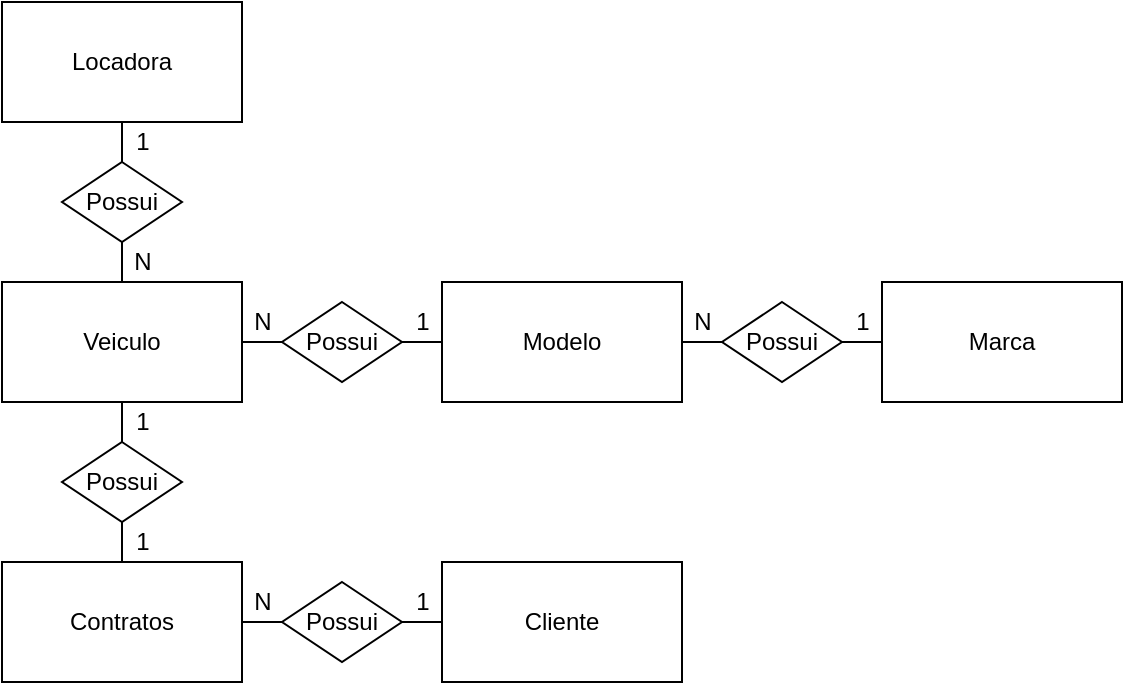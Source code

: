 <mxfile version="12.5.8" type="device" pages="2"><diagram id="TrWK25oS9eOXgC3EulB-" name="Conceitual"><mxGraphModel dx="1038" dy="531" grid="1" gridSize="10" guides="1" tooltips="1" connect="1" arrows="1" fold="1" page="1" pageScale="1" pageWidth="827" pageHeight="1169" math="0" shadow="0"><root><mxCell id="0"/><mxCell id="1" parent="0"/><mxCell id="cvr1aA5y3tGWy8F83-QJ-20" style="edgeStyle=orthogonalEdgeStyle;rounded=0;orthogonalLoop=1;jettySize=auto;html=1;endArrow=none;endFill=0;" parent="1" source="cvr1aA5y3tGWy8F83-QJ-2" target="cvr1aA5y3tGWy8F83-QJ-18" edge="1"><mxGeometry relative="1" as="geometry"/></mxCell><mxCell id="cvr1aA5y3tGWy8F83-QJ-2" value="Locadora" style="rounded=0;whiteSpace=wrap;html=1;" parent="1" vertex="1"><mxGeometry x="40" y="90" width="120" height="60" as="geometry"/></mxCell><mxCell id="cvr1aA5y3tGWy8F83-QJ-15" style="edgeStyle=orthogonalEdgeStyle;rounded=0;orthogonalLoop=1;jettySize=auto;html=1;entryX=0;entryY=0.5;entryDx=0;entryDy=0;endArrow=none;endFill=0;" parent="1" source="cvr1aA5y3tGWy8F83-QJ-7" target="cvr1aA5y3tGWy8F83-QJ-14" edge="1"><mxGeometry relative="1" as="geometry"/></mxCell><mxCell id="cvr1aA5y3tGWy8F83-QJ-7" value="Modelo" style="rounded=0;whiteSpace=wrap;html=1;" parent="1" vertex="1"><mxGeometry x="260" y="230" width="120" height="60" as="geometry"/></mxCell><mxCell id="cvr1aA5y3tGWy8F83-QJ-11" style="edgeStyle=orthogonalEdgeStyle;rounded=0;orthogonalLoop=1;jettySize=auto;html=1;entryX=0;entryY=0.5;entryDx=0;entryDy=0;endArrow=none;endFill=0;" parent="1" source="cvr1aA5y3tGWy8F83-QJ-8" target="cvr1aA5y3tGWy8F83-QJ-10" edge="1"><mxGeometry relative="1" as="geometry"/></mxCell><mxCell id="cvr1aA5y3tGWy8F83-QJ-8" value="Veiculo" style="rounded=0;whiteSpace=wrap;html=1;" parent="1" vertex="1"><mxGeometry x="40" y="230" width="120" height="60" as="geometry"/></mxCell><mxCell id="cvr1aA5y3tGWy8F83-QJ-36" style="edgeStyle=orthogonalEdgeStyle;rounded=0;orthogonalLoop=1;jettySize=auto;html=1;entryX=0.5;entryY=1;entryDx=0;entryDy=0;endArrow=none;endFill=0;" parent="1" source="cvr1aA5y3tGWy8F83-QJ-9" target="cvr1aA5y3tGWy8F83-QJ-31" edge="1"><mxGeometry relative="1" as="geometry"/></mxCell><mxCell id="cvr1aA5y3tGWy8F83-QJ-40" style="edgeStyle=orthogonalEdgeStyle;rounded=0;orthogonalLoop=1;jettySize=auto;html=1;entryX=0;entryY=0.5;entryDx=0;entryDy=0;endArrow=none;endFill=0;" parent="1" source="cvr1aA5y3tGWy8F83-QJ-9" target="cvr1aA5y3tGWy8F83-QJ-39" edge="1"><mxGeometry relative="1" as="geometry"/></mxCell><mxCell id="cvr1aA5y3tGWy8F83-QJ-9" value="Contratos" style="rounded=0;whiteSpace=wrap;html=1;" parent="1" vertex="1"><mxGeometry x="40" y="370" width="120" height="60" as="geometry"/></mxCell><mxCell id="cvr1aA5y3tGWy8F83-QJ-12" style="edgeStyle=orthogonalEdgeStyle;rounded=0;orthogonalLoop=1;jettySize=auto;html=1;entryX=0;entryY=0.5;entryDx=0;entryDy=0;endArrow=none;endFill=0;" parent="1" source="cvr1aA5y3tGWy8F83-QJ-10" target="cvr1aA5y3tGWy8F83-QJ-7" edge="1"><mxGeometry relative="1" as="geometry"/></mxCell><mxCell id="cvr1aA5y3tGWy8F83-QJ-10" value="Possui" style="rhombus;whiteSpace=wrap;html=1;" parent="1" vertex="1"><mxGeometry x="180" y="240" width="60" height="40" as="geometry"/></mxCell><mxCell id="cvr1aA5y3tGWy8F83-QJ-13" value="Marca" style="rounded=0;whiteSpace=wrap;html=1;" parent="1" vertex="1"><mxGeometry x="480" y="230" width="120" height="60" as="geometry"/></mxCell><mxCell id="cvr1aA5y3tGWy8F83-QJ-16" style="edgeStyle=orthogonalEdgeStyle;rounded=0;orthogonalLoop=1;jettySize=auto;html=1;entryX=0;entryY=0.5;entryDx=0;entryDy=0;endArrow=none;endFill=0;" parent="1" source="cvr1aA5y3tGWy8F83-QJ-14" target="cvr1aA5y3tGWy8F83-QJ-13" edge="1"><mxGeometry relative="1" as="geometry"/></mxCell><mxCell id="cvr1aA5y3tGWy8F83-QJ-14" value="Possui" style="rhombus;whiteSpace=wrap;html=1;" parent="1" vertex="1"><mxGeometry x="400" y="240" width="60" height="40" as="geometry"/></mxCell><mxCell id="cvr1aA5y3tGWy8F83-QJ-19" style="edgeStyle=orthogonalEdgeStyle;rounded=0;orthogonalLoop=1;jettySize=auto;html=1;entryX=0.5;entryY=0;entryDx=0;entryDy=0;endArrow=none;endFill=0;" parent="1" source="cvr1aA5y3tGWy8F83-QJ-18" target="cvr1aA5y3tGWy8F83-QJ-8" edge="1"><mxGeometry relative="1" as="geometry"/></mxCell><mxCell id="cvr1aA5y3tGWy8F83-QJ-18" value="Possui" style="rhombus;whiteSpace=wrap;html=1;" parent="1" vertex="1"><mxGeometry x="70" y="170" width="60" height="40" as="geometry"/></mxCell><mxCell id="cvr1aA5y3tGWy8F83-QJ-21" value="1" style="text;html=1;align=center;verticalAlign=middle;resizable=0;points=[];autosize=1;" parent="1" vertex="1"><mxGeometry x="100" y="150" width="20" height="20" as="geometry"/></mxCell><mxCell id="cvr1aA5y3tGWy8F83-QJ-22" value="N" style="text;html=1;align=center;verticalAlign=middle;resizable=0;points=[];autosize=1;" parent="1" vertex="1"><mxGeometry x="100" y="210" width="20" height="20" as="geometry"/></mxCell><mxCell id="cvr1aA5y3tGWy8F83-QJ-23" value="1" style="text;html=1;align=center;verticalAlign=middle;resizable=0;points=[];autosize=1;" parent="1" vertex="1"><mxGeometry x="100" y="290" width="20" height="20" as="geometry"/></mxCell><mxCell id="cvr1aA5y3tGWy8F83-QJ-25" value="1" style="text;html=1;align=center;verticalAlign=middle;resizable=0;points=[];autosize=1;" parent="1" vertex="1"><mxGeometry x="240" y="240" width="20" height="20" as="geometry"/></mxCell><mxCell id="cvr1aA5y3tGWy8F83-QJ-29" value="N" style="text;html=1;align=center;verticalAlign=middle;resizable=0;points=[];autosize=1;" parent="1" vertex="1"><mxGeometry x="380" y="240" width="20" height="20" as="geometry"/></mxCell><mxCell id="cvr1aA5y3tGWy8F83-QJ-30" value="1" style="text;html=1;align=center;verticalAlign=middle;resizable=0;points=[];autosize=1;" parent="1" vertex="1"><mxGeometry x="460" y="240" width="20" height="20" as="geometry"/></mxCell><mxCell id="cvr1aA5y3tGWy8F83-QJ-35" style="edgeStyle=orthogonalEdgeStyle;rounded=0;orthogonalLoop=1;jettySize=auto;html=1;endArrow=none;endFill=0;" parent="1" source="cvr1aA5y3tGWy8F83-QJ-31" target="cvr1aA5y3tGWy8F83-QJ-8" edge="1"><mxGeometry relative="1" as="geometry"/></mxCell><mxCell id="cvr1aA5y3tGWy8F83-QJ-31" value="Possui" style="rhombus;whiteSpace=wrap;html=1;" parent="1" vertex="1"><mxGeometry x="70" y="310" width="60" height="40" as="geometry"/></mxCell><mxCell id="cvr1aA5y3tGWy8F83-QJ-41" style="edgeStyle=orthogonalEdgeStyle;rounded=0;orthogonalLoop=1;jettySize=auto;html=1;entryX=1;entryY=0.5;entryDx=0;entryDy=0;endArrow=none;endFill=0;" parent="1" source="cvr1aA5y3tGWy8F83-QJ-38" target="cvr1aA5y3tGWy8F83-QJ-39" edge="1"><mxGeometry relative="1" as="geometry"/></mxCell><mxCell id="cvr1aA5y3tGWy8F83-QJ-38" value="Cliente" style="rounded=0;whiteSpace=wrap;html=1;" parent="1" vertex="1"><mxGeometry x="260" y="370" width="120" height="60" as="geometry"/></mxCell><mxCell id="cvr1aA5y3tGWy8F83-QJ-39" value="Possui" style="rhombus;whiteSpace=wrap;html=1;" parent="1" vertex="1"><mxGeometry x="180" y="380" width="60" height="40" as="geometry"/></mxCell><mxCell id="cvr1aA5y3tGWy8F83-QJ-42" value="1" style="text;html=1;align=center;verticalAlign=middle;resizable=0;points=[];autosize=1;" parent="1" vertex="1"><mxGeometry x="100" y="350" width="20" height="20" as="geometry"/></mxCell><mxCell id="cvr1aA5y3tGWy8F83-QJ-43" value="1" style="text;html=1;align=center;verticalAlign=middle;resizable=0;points=[];autosize=1;" parent="1" vertex="1"><mxGeometry x="240" y="380" width="20" height="20" as="geometry"/></mxCell><mxCell id="cvr1aA5y3tGWy8F83-QJ-46" value="N" style="text;html=1;align=center;verticalAlign=middle;resizable=0;points=[];autosize=1;" parent="1" vertex="1"><mxGeometry x="160" y="240" width="20" height="20" as="geometry"/></mxCell><mxCell id="cvr1aA5y3tGWy8F83-QJ-48" value="N" style="text;html=1;align=center;verticalAlign=middle;resizable=0;points=[];autosize=1;" parent="1" vertex="1"><mxGeometry x="160" y="380" width="20" height="20" as="geometry"/></mxCell></root></mxGraphModel></diagram><diagram id="h1ItFsKpGTFUHFgeIOE5" name="Lógico"><mxGraphModel dx="1038" dy="531" grid="1" gridSize="10" guides="1" tooltips="1" connect="1" arrows="1" fold="1" page="1" pageScale="1" pageWidth="827" pageHeight="1169" math="0" shadow="0"><root><mxCell id="jbUoMLipuxu9csAjjR8G-0"/><mxCell id="jbUoMLipuxu9csAjjR8G-1" parent="jbUoMLipuxu9csAjjR8G-0"/><mxCell id="jbUoMLipuxu9csAjjR8G-2" value="Locadora" style="swimlane;fontStyle=0;childLayout=stackLayout;horizontal=1;startSize=26;fillColor=#e0e0e0;horizontalStack=0;resizeParent=1;resizeParentMax=0;resizeLast=0;collapsible=1;marginBottom=0;swimlaneFillColor=#ffffff;align=center;fontSize=14;" vertex="1" parent="jbUoMLipuxu9csAjjR8G-1"><mxGeometry x="40" y="40" width="160" height="108" as="geometry"/></mxCell><mxCell id="jbUoMLipuxu9csAjjR8G-3" value="IDLocadora" style="shape=partialRectangle;top=0;left=0;right=0;bottom=1;align=left;verticalAlign=middle;fillColor=none;spacingLeft=34;spacingRight=4;overflow=hidden;rotatable=0;points=[[0,0.5],[1,0.5]];portConstraint=eastwest;dropTarget=0;fontStyle=5;fontSize=12;" vertex="1" parent="jbUoMLipuxu9csAjjR8G-2"><mxGeometry y="26" width="160" height="30" as="geometry"/></mxCell><mxCell id="jbUoMLipuxu9csAjjR8G-4" value="PK" style="shape=partialRectangle;top=0;left=0;bottom=0;fillColor=none;align=left;verticalAlign=middle;spacingLeft=4;spacingRight=4;overflow=hidden;rotatable=0;points=[];portConstraint=eastwest;part=1;fontSize=12;" vertex="1" connectable="0" parent="jbUoMLipuxu9csAjjR8G-3"><mxGeometry width="30" height="30" as="geometry"/></mxCell><mxCell id="jbUoMLipuxu9csAjjR8G-5" value="Nome" style="shape=partialRectangle;top=0;left=0;right=0;bottom=0;align=left;verticalAlign=top;fillColor=none;spacingLeft=34;spacingRight=4;overflow=hidden;rotatable=0;points=[[0,0.5],[1,0.5]];portConstraint=eastwest;dropTarget=0;fontSize=12;" vertex="1" parent="jbUoMLipuxu9csAjjR8G-2"><mxGeometry y="56" width="160" height="26" as="geometry"/></mxCell><mxCell id="jbUoMLipuxu9csAjjR8G-6" value="" style="shape=partialRectangle;top=0;left=0;bottom=0;fillColor=none;align=left;verticalAlign=top;spacingLeft=4;spacingRight=4;overflow=hidden;rotatable=0;points=[];portConstraint=eastwest;part=1;fontSize=12;" vertex="1" connectable="0" parent="jbUoMLipuxu9csAjjR8G-5"><mxGeometry width="30" height="26" as="geometry"/></mxCell><mxCell id="jbUoMLipuxu9csAjjR8G-7" value="Endererco" style="shape=partialRectangle;top=0;left=0;right=0;bottom=0;align=left;verticalAlign=top;fillColor=none;spacingLeft=34;spacingRight=4;overflow=hidden;rotatable=0;points=[[0,0.5],[1,0.5]];portConstraint=eastwest;dropTarget=0;fontSize=12;" vertex="1" parent="jbUoMLipuxu9csAjjR8G-2"><mxGeometry y="82" width="160" height="26" as="geometry"/></mxCell><mxCell id="jbUoMLipuxu9csAjjR8G-8" value="" style="shape=partialRectangle;top=0;left=0;bottom=0;fillColor=none;align=left;verticalAlign=top;spacingLeft=4;spacingRight=4;overflow=hidden;rotatable=0;points=[];portConstraint=eastwest;part=1;fontSize=12;" vertex="1" connectable="0" parent="jbUoMLipuxu9csAjjR8G-7"><mxGeometry width="30" height="26" as="geometry"/></mxCell><mxCell id="jbUoMLipuxu9csAjjR8G-13" value="Veiculo" style="swimlane;fontStyle=0;childLayout=stackLayout;horizontal=1;startSize=26;fillColor=#e0e0e0;horizontalStack=0;resizeParent=1;resizeParentMax=0;resizeLast=0;collapsible=1;marginBottom=0;swimlaneFillColor=#ffffff;align=center;fontSize=14;" vertex="1" parent="jbUoMLipuxu9csAjjR8G-1"><mxGeometry x="320" y="40" width="160" height="232" as="geometry"/></mxCell><mxCell id="jbUoMLipuxu9csAjjR8G-14" value="IDVeiculo" style="shape=partialRectangle;top=0;left=0;right=0;bottom=1;align=left;verticalAlign=middle;fillColor=none;spacingLeft=34;spacingRight=4;overflow=hidden;rotatable=0;points=[[0,0.5],[1,0.5]];portConstraint=eastwest;dropTarget=0;fontStyle=5;fontSize=12;" vertex="1" parent="jbUoMLipuxu9csAjjR8G-13"><mxGeometry y="26" width="160" height="34" as="geometry"/></mxCell><mxCell id="jbUoMLipuxu9csAjjR8G-15" value="PK" style="shape=partialRectangle;top=0;left=0;bottom=0;fillColor=none;align=left;verticalAlign=middle;spacingLeft=4;spacingRight=4;overflow=hidden;rotatable=0;points=[];portConstraint=eastwest;part=1;fontSize=12;" vertex="1" connectable="0" parent="jbUoMLipuxu9csAjjR8G-14"><mxGeometry width="30" height="34" as="geometry"/></mxCell><mxCell id="jbUoMLipuxu9csAjjR8G-22" value="IDModelo" style="shape=partialRectangle;top=0;left=0;right=0;bottom=1;align=left;verticalAlign=middle;fillColor=none;spacingLeft=34;spacingRight=4;overflow=hidden;rotatable=0;points=[[0,0.5],[1,0.5]];portConstraint=eastwest;dropTarget=0;fontStyle=5;fontSize=12;" vertex="1" parent="jbUoMLipuxu9csAjjR8G-13"><mxGeometry y="60" width="160" height="34" as="geometry"/></mxCell><mxCell id="jbUoMLipuxu9csAjjR8G-23" value="FK1" style="shape=partialRectangle;top=0;left=0;bottom=0;fillColor=none;align=left;verticalAlign=middle;spacingLeft=4;spacingRight=4;overflow=hidden;rotatable=0;points=[];portConstraint=eastwest;part=1;fontSize=12;" vertex="1" connectable="0" parent="jbUoMLipuxu9csAjjR8G-22"><mxGeometry width="30" height="34" as="geometry"/></mxCell><mxCell id="jbUoMLipuxu9csAjjR8G-73" value="IDLocadora" style="shape=partialRectangle;top=0;left=0;right=0;bottom=1;align=left;verticalAlign=middle;fillColor=none;spacingLeft=34;spacingRight=4;overflow=hidden;rotatable=0;points=[[0,0.5],[1,0.5]];portConstraint=eastwest;dropTarget=0;fontStyle=5;fontSize=12;" vertex="1" parent="jbUoMLipuxu9csAjjR8G-13"><mxGeometry y="94" width="160" height="34" as="geometry"/></mxCell><mxCell id="jbUoMLipuxu9csAjjR8G-74" value="FK3" style="shape=partialRectangle;top=0;left=0;bottom=0;fillColor=none;align=left;verticalAlign=middle;spacingLeft=4;spacingRight=4;overflow=hidden;rotatable=0;points=[];portConstraint=eastwest;part=1;fontSize=12;" vertex="1" connectable="0" parent="jbUoMLipuxu9csAjjR8G-73"><mxGeometry width="30" height="34" as="geometry"/></mxCell><mxCell id="jbUoMLipuxu9csAjjR8G-18" value="Placa" style="shape=partialRectangle;top=0;left=0;right=0;bottom=0;align=left;verticalAlign=top;fillColor=none;spacingLeft=34;spacingRight=4;overflow=hidden;rotatable=0;points=[[0,0.5],[1,0.5]];portConstraint=eastwest;dropTarget=0;fontSize=12;" vertex="1" parent="jbUoMLipuxu9csAjjR8G-13"><mxGeometry y="128" width="160" height="26" as="geometry"/></mxCell><mxCell id="jbUoMLipuxu9csAjjR8G-19" value="" style="shape=partialRectangle;top=0;left=0;bottom=0;fillColor=none;align=left;verticalAlign=top;spacingLeft=4;spacingRight=4;overflow=hidden;rotatable=0;points=[];portConstraint=eastwest;part=1;fontSize=12;" vertex="1" connectable="0" parent="jbUoMLipuxu9csAjjR8G-18"><mxGeometry width="30" height="26" as="geometry"/></mxCell><mxCell id="jbUoMLipuxu9csAjjR8G-26" value="Ano" style="shape=partialRectangle;top=0;left=0;right=0;bottom=0;align=left;verticalAlign=top;fillColor=none;spacingLeft=34;spacingRight=4;overflow=hidden;rotatable=0;points=[[0,0.5],[1,0.5]];portConstraint=eastwest;dropTarget=0;fontSize=12;" vertex="1" parent="jbUoMLipuxu9csAjjR8G-13"><mxGeometry y="154" width="160" height="26" as="geometry"/></mxCell><mxCell id="jbUoMLipuxu9csAjjR8G-27" value="" style="shape=partialRectangle;top=0;left=0;bottom=0;fillColor=none;align=left;verticalAlign=top;spacingLeft=4;spacingRight=4;overflow=hidden;rotatable=0;points=[];portConstraint=eastwest;part=1;fontSize=12;" vertex="1" connectable="0" parent="jbUoMLipuxu9csAjjR8G-26"><mxGeometry width="30" height="26" as="geometry"/></mxCell><mxCell id="jbUoMLipuxu9csAjjR8G-28" value="KM" style="shape=partialRectangle;top=0;left=0;right=0;bottom=0;align=left;verticalAlign=top;fillColor=none;spacingLeft=34;spacingRight=4;overflow=hidden;rotatable=0;points=[[0,0.5],[1,0.5]];portConstraint=eastwest;dropTarget=0;fontSize=12;" vertex="1" parent="jbUoMLipuxu9csAjjR8G-13"><mxGeometry y="180" width="160" height="26" as="geometry"/></mxCell><mxCell id="jbUoMLipuxu9csAjjR8G-29" value="" style="shape=partialRectangle;top=0;left=0;bottom=0;fillColor=none;align=left;verticalAlign=top;spacingLeft=4;spacingRight=4;overflow=hidden;rotatable=0;points=[];portConstraint=eastwest;part=1;fontSize=12;" vertex="1" connectable="0" parent="jbUoMLipuxu9csAjjR8G-28"><mxGeometry width="30" height="26" as="geometry"/></mxCell><mxCell id="jbUoMLipuxu9csAjjR8G-30" value="Chassi" style="shape=partialRectangle;top=0;left=0;right=0;bottom=0;align=left;verticalAlign=top;fillColor=none;spacingLeft=34;spacingRight=4;overflow=hidden;rotatable=0;points=[[0,0.5],[1,0.5]];portConstraint=eastwest;dropTarget=0;fontSize=12;" vertex="1" parent="jbUoMLipuxu9csAjjR8G-13"><mxGeometry y="206" width="160" height="26" as="geometry"/></mxCell><mxCell id="jbUoMLipuxu9csAjjR8G-31" value="" style="shape=partialRectangle;top=0;left=0;bottom=0;fillColor=none;align=left;verticalAlign=top;spacingLeft=4;spacingRight=4;overflow=hidden;rotatable=0;points=[];portConstraint=eastwest;part=1;fontSize=12;" vertex="1" connectable="0" parent="jbUoMLipuxu9csAjjR8G-30"><mxGeometry width="30" height="26" as="geometry"/></mxCell><mxCell id="jbUoMLipuxu9csAjjR8G-32" value="Modelo" style="swimlane;fontStyle=0;childLayout=stackLayout;horizontal=1;startSize=26;fillColor=#e0e0e0;horizontalStack=0;resizeParent=1;resizeParentMax=0;resizeLast=0;collapsible=1;marginBottom=0;swimlaneFillColor=#ffffff;align=center;fontSize=14;" vertex="1" parent="jbUoMLipuxu9csAjjR8G-1"><mxGeometry x="600" y="40" width="160" height="112" as="geometry"/></mxCell><mxCell id="jbUoMLipuxu9csAjjR8G-33" value="IDModelo" style="shape=partialRectangle;top=0;left=0;right=0;bottom=1;align=left;verticalAlign=middle;fillColor=none;spacingLeft=34;spacingRight=4;overflow=hidden;rotatable=0;points=[[0,0.5],[1,0.5]];portConstraint=eastwest;dropTarget=0;fontStyle=5;fontSize=12;" vertex="1" parent="jbUoMLipuxu9csAjjR8G-32"><mxGeometry y="26" width="160" height="30" as="geometry"/></mxCell><mxCell id="jbUoMLipuxu9csAjjR8G-34" value="PK" style="shape=partialRectangle;top=0;left=0;bottom=0;fillColor=none;align=left;verticalAlign=middle;spacingLeft=4;spacingRight=4;overflow=hidden;rotatable=0;points=[];portConstraint=eastwest;part=1;fontSize=12;" vertex="1" connectable="0" parent="jbUoMLipuxu9csAjjR8G-33"><mxGeometry width="30" height="30" as="geometry"/></mxCell><mxCell id="jbUoMLipuxu9csAjjR8G-41" value="IDMarca" style="shape=partialRectangle;top=0;left=0;right=0;bottom=1;align=left;verticalAlign=middle;fillColor=none;spacingLeft=34;spacingRight=4;overflow=hidden;rotatable=0;points=[[0,0.5],[1,0.5]];portConstraint=eastwest;dropTarget=0;fontStyle=5;fontSize=12;" vertex="1" parent="jbUoMLipuxu9csAjjR8G-32"><mxGeometry y="56" width="160" height="30" as="geometry"/></mxCell><mxCell id="jbUoMLipuxu9csAjjR8G-42" value="FK1" style="shape=partialRectangle;top=0;left=0;bottom=0;fillColor=none;align=left;verticalAlign=middle;spacingLeft=4;spacingRight=4;overflow=hidden;rotatable=0;points=[];portConstraint=eastwest;part=1;fontSize=12;" vertex="1" connectable="0" parent="jbUoMLipuxu9csAjjR8G-41"><mxGeometry width="30" height="30" as="geometry"/></mxCell><mxCell id="jbUoMLipuxu9csAjjR8G-35" value="Nome" style="shape=partialRectangle;top=0;left=0;right=0;bottom=0;align=left;verticalAlign=top;fillColor=none;spacingLeft=34;spacingRight=4;overflow=hidden;rotatable=0;points=[[0,0.5],[1,0.5]];portConstraint=eastwest;dropTarget=0;fontSize=12;" vertex="1" parent="jbUoMLipuxu9csAjjR8G-32"><mxGeometry y="86" width="160" height="26" as="geometry"/></mxCell><mxCell id="jbUoMLipuxu9csAjjR8G-36" value="" style="shape=partialRectangle;top=0;left=0;bottom=0;fillColor=none;align=left;verticalAlign=top;spacingLeft=4;spacingRight=4;overflow=hidden;rotatable=0;points=[];portConstraint=eastwest;part=1;fontSize=12;" vertex="1" connectable="0" parent="jbUoMLipuxu9csAjjR8G-35"><mxGeometry width="30" height="26" as="geometry"/></mxCell><mxCell id="jbUoMLipuxu9csAjjR8G-43" value="Marca" style="swimlane;fontStyle=0;childLayout=stackLayout;horizontal=1;startSize=26;fillColor=#e0e0e0;horizontalStack=0;resizeParent=1;resizeParentMax=0;resizeLast=0;collapsible=1;marginBottom=0;swimlaneFillColor=#ffffff;align=center;fontSize=14;" vertex="1" parent="jbUoMLipuxu9csAjjR8G-1"><mxGeometry x="600" y="200" width="160" height="82" as="geometry"/></mxCell><mxCell id="jbUoMLipuxu9csAjjR8G-44" value="IDMarca" style="shape=partialRectangle;top=0;left=0;right=0;bottom=1;align=left;verticalAlign=middle;fillColor=none;spacingLeft=34;spacingRight=4;overflow=hidden;rotatable=0;points=[[0,0.5],[1,0.5]];portConstraint=eastwest;dropTarget=0;fontStyle=5;fontSize=12;" vertex="1" parent="jbUoMLipuxu9csAjjR8G-43"><mxGeometry y="26" width="160" height="30" as="geometry"/></mxCell><mxCell id="jbUoMLipuxu9csAjjR8G-45" value="PK" style="shape=partialRectangle;top=0;left=0;bottom=0;fillColor=none;align=left;verticalAlign=middle;spacingLeft=4;spacingRight=4;overflow=hidden;rotatable=0;points=[];portConstraint=eastwest;part=1;fontSize=12;" vertex="1" connectable="0" parent="jbUoMLipuxu9csAjjR8G-44"><mxGeometry width="30" height="30" as="geometry"/></mxCell><mxCell id="jbUoMLipuxu9csAjjR8G-46" value="Nome" style="shape=partialRectangle;top=0;left=0;right=0;bottom=0;align=left;verticalAlign=top;fillColor=none;spacingLeft=34;spacingRight=4;overflow=hidden;rotatable=0;points=[[0,0.5],[1,0.5]];portConstraint=eastwest;dropTarget=0;fontSize=12;" vertex="1" parent="jbUoMLipuxu9csAjjR8G-43"><mxGeometry y="56" width="160" height="26" as="geometry"/></mxCell><mxCell id="jbUoMLipuxu9csAjjR8G-47" value="" style="shape=partialRectangle;top=0;left=0;bottom=0;fillColor=none;align=left;verticalAlign=top;spacingLeft=4;spacingRight=4;overflow=hidden;rotatable=0;points=[];portConstraint=eastwest;part=1;fontSize=12;" vertex="1" connectable="0" parent="jbUoMLipuxu9csAjjR8G-46"><mxGeometry width="30" height="26" as="geometry"/></mxCell><mxCell id="jbUoMLipuxu9csAjjR8G-50" value="Contrato" style="swimlane;fontStyle=0;childLayout=stackLayout;horizontal=1;startSize=26;fillColor=#e0e0e0;horizontalStack=0;resizeParent=1;resizeParentMax=0;resizeLast=0;collapsible=1;marginBottom=0;swimlaneFillColor=#ffffff;align=center;fontSize=14;" vertex="1" parent="jbUoMLipuxu9csAjjR8G-1"><mxGeometry x="600" y="360" width="160" height="142" as="geometry"/></mxCell><mxCell id="jbUoMLipuxu9csAjjR8G-51" value="IDContrato" style="shape=partialRectangle;top=0;left=0;right=0;bottom=1;align=left;verticalAlign=middle;fillColor=none;spacingLeft=34;spacingRight=4;overflow=hidden;rotatable=0;points=[[0,0.5],[1,0.5]];portConstraint=eastwest;dropTarget=0;fontStyle=5;fontSize=12;" vertex="1" parent="jbUoMLipuxu9csAjjR8G-50"><mxGeometry y="26" width="160" height="30" as="geometry"/></mxCell><mxCell id="jbUoMLipuxu9csAjjR8G-52" value="PK" style="shape=partialRectangle;top=0;left=0;bottom=0;fillColor=none;align=left;verticalAlign=middle;spacingLeft=4;spacingRight=4;overflow=hidden;rotatable=0;points=[];portConstraint=eastwest;part=1;fontSize=12;" vertex="1" connectable="0" parent="jbUoMLipuxu9csAjjR8G-51"><mxGeometry width="30" height="30" as="geometry"/></mxCell><mxCell id="jbUoMLipuxu9csAjjR8G-53" value="IDVeiculo" style="shape=partialRectangle;top=0;left=0;right=0;bottom=1;align=left;verticalAlign=middle;fillColor=none;spacingLeft=34;spacingRight=4;overflow=hidden;rotatable=0;points=[[0,0.5],[1,0.5]];portConstraint=eastwest;dropTarget=0;fontStyle=5;fontSize=12;" vertex="1" parent="jbUoMLipuxu9csAjjR8G-50"><mxGeometry y="56" width="160" height="30" as="geometry"/></mxCell><mxCell id="jbUoMLipuxu9csAjjR8G-54" value="FK1" style="shape=partialRectangle;top=0;left=0;bottom=0;fillColor=none;align=left;verticalAlign=middle;spacingLeft=4;spacingRight=4;overflow=hidden;rotatable=0;points=[];portConstraint=eastwest;part=1;fontSize=12;" vertex="1" connectable="0" parent="jbUoMLipuxu9csAjjR8G-53"><mxGeometry width="30" height="30" as="geometry"/></mxCell><mxCell id="jbUoMLipuxu9csAjjR8G-57" value="IDCliente" style="shape=partialRectangle;top=0;left=0;right=0;bottom=1;align=left;verticalAlign=middle;fillColor=none;spacingLeft=34;spacingRight=4;overflow=hidden;rotatable=0;points=[[0,0.5],[1,0.5]];portConstraint=eastwest;dropTarget=0;fontStyle=5;fontSize=12;" vertex="1" parent="jbUoMLipuxu9csAjjR8G-50"><mxGeometry y="86" width="160" height="30" as="geometry"/></mxCell><mxCell id="jbUoMLipuxu9csAjjR8G-58" value="FK2" style="shape=partialRectangle;top=0;left=0;bottom=0;fillColor=none;align=left;verticalAlign=middle;spacingLeft=4;spacingRight=4;overflow=hidden;rotatable=0;points=[];portConstraint=eastwest;part=1;fontSize=12;" vertex="1" connectable="0" parent="jbUoMLipuxu9csAjjR8G-57"><mxGeometry width="30" height="30" as="geometry"/></mxCell><mxCell id="jbUoMLipuxu9csAjjR8G-55" value="Nome" style="shape=partialRectangle;top=0;left=0;right=0;bottom=0;align=left;verticalAlign=top;fillColor=none;spacingLeft=34;spacingRight=4;overflow=hidden;rotatable=0;points=[[0,0.5],[1,0.5]];portConstraint=eastwest;dropTarget=0;fontSize=12;" vertex="1" parent="jbUoMLipuxu9csAjjR8G-50"><mxGeometry y="116" width="160" height="26" as="geometry"/></mxCell><mxCell id="jbUoMLipuxu9csAjjR8G-56" value="" style="shape=partialRectangle;top=0;left=0;bottom=0;fillColor=none;align=left;verticalAlign=top;spacingLeft=4;spacingRight=4;overflow=hidden;rotatable=0;points=[];portConstraint=eastwest;part=1;fontSize=12;" vertex="1" connectable="0" parent="jbUoMLipuxu9csAjjR8G-55"><mxGeometry width="30" height="26" as="geometry"/></mxCell><mxCell id="jbUoMLipuxu9csAjjR8G-61" value="Cliente" style="swimlane;fontStyle=0;childLayout=stackLayout;horizontal=1;startSize=26;fillColor=#e0e0e0;horizontalStack=0;resizeParent=1;resizeParentMax=0;resizeLast=0;collapsible=1;marginBottom=0;swimlaneFillColor=#ffffff;align=center;fontSize=14;" vertex="1" parent="jbUoMLipuxu9csAjjR8G-1"><mxGeometry x="320" y="360" width="160" height="160" as="geometry"/></mxCell><mxCell id="jbUoMLipuxu9csAjjR8G-62" value="IDCliente" style="shape=partialRectangle;top=0;left=0;right=0;bottom=1;align=left;verticalAlign=middle;fillColor=none;spacingLeft=34;spacingRight=4;overflow=hidden;rotatable=0;points=[[0,0.5],[1,0.5]];portConstraint=eastwest;dropTarget=0;fontStyle=5;fontSize=12;" vertex="1" parent="jbUoMLipuxu9csAjjR8G-61"><mxGeometry y="26" width="160" height="30" as="geometry"/></mxCell><mxCell id="jbUoMLipuxu9csAjjR8G-63" value="PK" style="shape=partialRectangle;top=0;left=0;bottom=0;fillColor=none;align=left;verticalAlign=middle;spacingLeft=4;spacingRight=4;overflow=hidden;rotatable=0;points=[];portConstraint=eastwest;part=1;fontSize=12;" vertex="1" connectable="0" parent="jbUoMLipuxu9csAjjR8G-62"><mxGeometry width="30" height="30" as="geometry"/></mxCell><mxCell id="jbUoMLipuxu9csAjjR8G-64" value="Nome" style="shape=partialRectangle;top=0;left=0;right=0;bottom=0;align=left;verticalAlign=top;fillColor=none;spacingLeft=34;spacingRight=4;overflow=hidden;rotatable=0;points=[[0,0.5],[1,0.5]];portConstraint=eastwest;dropTarget=0;fontSize=12;" vertex="1" parent="jbUoMLipuxu9csAjjR8G-61"><mxGeometry y="56" width="160" height="26" as="geometry"/></mxCell><mxCell id="jbUoMLipuxu9csAjjR8G-65" value="" style="shape=partialRectangle;top=0;left=0;bottom=0;fillColor=none;align=left;verticalAlign=top;spacingLeft=4;spacingRight=4;overflow=hidden;rotatable=0;points=[];portConstraint=eastwest;part=1;fontSize=12;" vertex="1" connectable="0" parent="jbUoMLipuxu9csAjjR8G-64"><mxGeometry width="30" height="26" as="geometry"/></mxCell><mxCell id="jbUoMLipuxu9csAjjR8G-66" value="Endererco" style="shape=partialRectangle;top=0;left=0;right=0;bottom=0;align=left;verticalAlign=top;fillColor=none;spacingLeft=34;spacingRight=4;overflow=hidden;rotatable=0;points=[[0,0.5],[1,0.5]];portConstraint=eastwest;dropTarget=0;fontSize=12;" vertex="1" parent="jbUoMLipuxu9csAjjR8G-61"><mxGeometry y="82" width="160" height="26" as="geometry"/></mxCell><mxCell id="jbUoMLipuxu9csAjjR8G-67" value="" style="shape=partialRectangle;top=0;left=0;bottom=0;fillColor=none;align=left;verticalAlign=top;spacingLeft=4;spacingRight=4;overflow=hidden;rotatable=0;points=[];portConstraint=eastwest;part=1;fontSize=12;" vertex="1" connectable="0" parent="jbUoMLipuxu9csAjjR8G-66"><mxGeometry width="30" height="26" as="geometry"/></mxCell><mxCell id="jbUoMLipuxu9csAjjR8G-68" value="Numero" style="shape=partialRectangle;top=0;left=0;right=0;bottom=0;align=left;verticalAlign=top;fillColor=none;spacingLeft=34;spacingRight=4;overflow=hidden;rotatable=0;points=[[0,0.5],[1,0.5]];portConstraint=eastwest;dropTarget=0;fontSize=12;" vertex="1" parent="jbUoMLipuxu9csAjjR8G-61"><mxGeometry y="108" width="160" height="26" as="geometry"/></mxCell><mxCell id="jbUoMLipuxu9csAjjR8G-69" value="" style="shape=partialRectangle;top=0;left=0;bottom=0;fillColor=none;align=left;verticalAlign=top;spacingLeft=4;spacingRight=4;overflow=hidden;rotatable=0;points=[];portConstraint=eastwest;part=1;fontSize=12;" vertex="1" connectable="0" parent="jbUoMLipuxu9csAjjR8G-68"><mxGeometry width="30" height="26" as="geometry"/></mxCell><mxCell id="jbUoMLipuxu9csAjjR8G-70" value="CNH" style="shape=partialRectangle;top=0;left=0;right=0;bottom=0;align=left;verticalAlign=top;fillColor=none;spacingLeft=34;spacingRight=4;overflow=hidden;rotatable=0;points=[[0,0.5],[1,0.5]];portConstraint=eastwest;dropTarget=0;fontSize=12;" vertex="1" parent="jbUoMLipuxu9csAjjR8G-61"><mxGeometry y="134" width="160" height="26" as="geometry"/></mxCell><mxCell id="jbUoMLipuxu9csAjjR8G-71" value="" style="shape=partialRectangle;top=0;left=0;bottom=0;fillColor=none;align=left;verticalAlign=top;spacingLeft=4;spacingRight=4;overflow=hidden;rotatable=0;points=[];portConstraint=eastwest;part=1;fontSize=12;" vertex="1" connectable="0" parent="jbUoMLipuxu9csAjjR8G-70"><mxGeometry width="30" height="26" as="geometry"/></mxCell><mxCell id="jbUoMLipuxu9csAjjR8G-72" value="" style="edgeStyle=entityRelationEdgeStyle;fontSize=12;html=1;endArrow=ERoneToMany;exitX=1;exitY=0.5;exitDx=0;exitDy=0;entryX=0;entryY=0.5;entryDx=0;entryDy=0;" edge="1" parent="jbUoMLipuxu9csAjjR8G-1" source="jbUoMLipuxu9csAjjR8G-3" target="jbUoMLipuxu9csAjjR8G-73"><mxGeometry width="100" height="100" relative="1" as="geometry"><mxPoint x="200" y="410" as="sourcePoint"/><mxPoint x="280" y="120" as="targetPoint"/></mxGeometry></mxCell><mxCell id="jbUoMLipuxu9csAjjR8G-75" value="" style="edgeStyle=entityRelationEdgeStyle;fontSize=12;html=1;endArrow=ERoneToMany;exitX=1;exitY=0.5;exitDx=0;exitDy=0;entryX=0;entryY=0.5;entryDx=0;entryDy=0;" edge="1" parent="jbUoMLipuxu9csAjjR8G-1" source="jbUoMLipuxu9csAjjR8G-44" target="jbUoMLipuxu9csAjjR8G-41"><mxGeometry width="100" height="100" relative="1" as="geometry"><mxPoint x="170" y="190" as="sourcePoint"/><mxPoint x="280" y="290" as="targetPoint"/></mxGeometry></mxCell><mxCell id="jbUoMLipuxu9csAjjR8G-77" value="" style="edgeStyle=entityRelationEdgeStyle;fontSize=12;html=1;endArrow=ERoneToMany;exitX=1;exitY=0.5;exitDx=0;exitDy=0;entryX=0;entryY=0.5;entryDx=0;entryDy=0;" edge="1" parent="jbUoMLipuxu9csAjjR8G-1" source="jbUoMLipuxu9csAjjR8G-62" target="jbUoMLipuxu9csAjjR8G-57"><mxGeometry width="100" height="100" relative="1" as="geometry"><mxPoint x="480" y="396" as="sourcePoint"/><mxPoint x="600" y="360" as="targetPoint"/></mxGeometry></mxCell><mxCell id="jbUoMLipuxu9csAjjR8G-80" value="" style="edgeStyle=entityRelationEdgeStyle;fontSize=12;html=1;endArrow=ERoneToMany;" edge="1" parent="jbUoMLipuxu9csAjjR8G-1"><mxGeometry width="100" height="100" relative="1" as="geometry"><mxPoint x="510" y="110" as="sourcePoint"/><mxPoint x="570" y="70" as="targetPoint"/></mxGeometry></mxCell></root></mxGraphModel></diagram></mxfile>